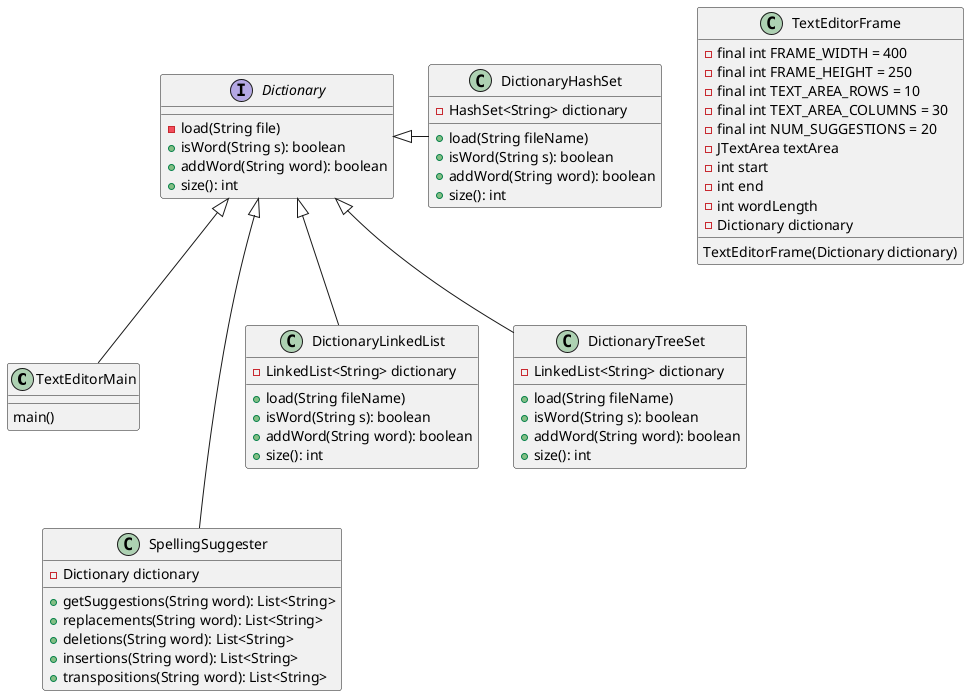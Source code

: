 @startuml

class TextEditorMain
{
main()
}

class TextEditorFrame
{
    - final int FRAME_WIDTH = 400
    - final int FRAME_HEIGHT = 250
    - final int TEXT_AREA_ROWS = 10
    - final int TEXT_AREA_COLUMNS = 30
    - final int NUM_SUGGESTIONS = 20
    - JTextArea textArea
    - int start
    - int end
    - int wordLength
    - Dictionary dictionary

    TextEditorFrame(Dictionary dictionary)
}

interface Dictionary
{
    - load(String file)
    + isWord(String s): boolean
    + addWord(String word): boolean
    + size(): int
}

class SpellingSuggester
{
    - Dictionary dictionary
    + getSuggestions(String word): List<String>
    + replacements(String word): List<String>
    + deletions(String word): List<String>
    + insertions(String word): List<String>
    + transpositions(String word): List<String>
}

class DictionaryLinkedList
{
    - LinkedList<String> dictionary
    + load(String fileName)
    + isWord(String s): boolean
    + addWord(String word): boolean
    + size(): int
}

class DictionaryTreeSet
{
    - LinkedList<String> dictionary
    + load(String fileName)
    + isWord(String s): boolean
    + addWord(String word): boolean
    + size(): int
}

class DictionaryHashSet
{
    - HashSet<String> dictionary
    + load(String fileName)
    + isWord(String s): boolean
    + addWord(String word): boolean
    + size(): int
}

Dictionary <|-- TextEditorMain
Dictionary <|--- SpellingSuggester
Dictionary <|-- DictionaryLinkedList
Dictionary <|-- DictionaryTreeSet
Dictionary <|- DictionaryHashSet

@enduml
